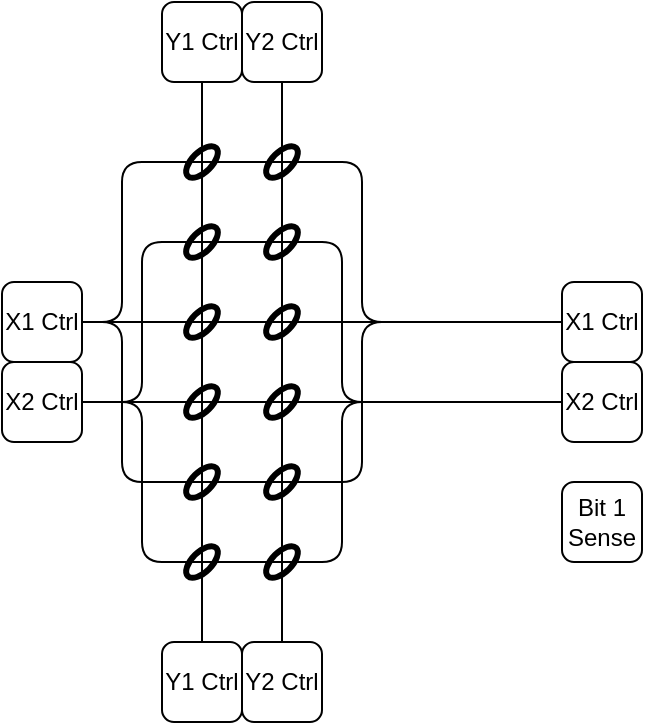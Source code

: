 <mxfile version="19.0.3" type="device"><diagram id="N9HkO4eg-SzJqna3o9Ff" name="Page-1"><mxGraphModel dx="1422" dy="865" grid="1" gridSize="10" guides="1" tooltips="1" connect="1" arrows="1" fold="1" page="1" pageScale="1" pageWidth="1654" pageHeight="1169" math="0" shadow="0"><root><mxCell id="0"/><mxCell id="1" parent="0"/><mxCell id="cpc7CO1THfFkBYGhNTmn-1" value="X1 Ctrl" style="rounded=1;whiteSpace=wrap;html=1;" vertex="1" parent="1"><mxGeometry x="280" y="420" width="40" height="40" as="geometry"/></mxCell><mxCell id="cpc7CO1THfFkBYGhNTmn-2" value="X1 Ctrl" style="rounded=1;whiteSpace=wrap;html=1;" vertex="1" parent="1"><mxGeometry x="560" y="420" width="40" height="40" as="geometry"/></mxCell><mxCell id="cpc7CO1THfFkBYGhNTmn-3" value="X2 Ctrl" style="rounded=1;whiteSpace=wrap;html=1;" vertex="1" parent="1"><mxGeometry x="280" y="460" width="40" height="40" as="geometry"/></mxCell><mxCell id="cpc7CO1THfFkBYGhNTmn-4" value="X2 Ctrl" style="rounded=1;whiteSpace=wrap;html=1;" vertex="1" parent="1"><mxGeometry x="560" y="460" width="40" height="40" as="geometry"/></mxCell><mxCell id="cpc7CO1THfFkBYGhNTmn-5" value="" style="endArrow=none;html=1;rounded=0;entryX=0;entryY=0.5;entryDx=0;entryDy=0;exitX=1;exitY=0.5;exitDx=0;exitDy=0;" edge="1" parent="1" source="cpc7CO1THfFkBYGhNTmn-1" target="cpc7CO1THfFkBYGhNTmn-2"><mxGeometry width="50" height="50" relative="1" as="geometry"><mxPoint x="320" y="300" as="sourcePoint"/><mxPoint x="750" y="420" as="targetPoint"/></mxGeometry></mxCell><mxCell id="cpc7CO1THfFkBYGhNTmn-6" value="" style="endArrow=none;html=1;rounded=0;exitX=1;exitY=0.5;exitDx=0;exitDy=0;entryX=0;entryY=0.5;entryDx=0;entryDy=0;" edge="1" parent="1" source="cpc7CO1THfFkBYGhNTmn-3" target="cpc7CO1THfFkBYGhNTmn-4"><mxGeometry width="50" height="50" relative="1" as="geometry"><mxPoint x="570" y="390" as="sourcePoint"/><mxPoint x="620" y="340" as="targetPoint"/></mxGeometry></mxCell><mxCell id="cpc7CO1THfFkBYGhNTmn-7" value="Y1 Ctrl" style="rounded=1;whiteSpace=wrap;html=1;" vertex="1" parent="1"><mxGeometry x="360" y="280" width="40" height="40" as="geometry"/></mxCell><mxCell id="cpc7CO1THfFkBYGhNTmn-8" value="Y2 Ctrl" style="rounded=1;whiteSpace=wrap;html=1;" vertex="1" parent="1"><mxGeometry x="400" y="280" width="40" height="40" as="geometry"/></mxCell><mxCell id="cpc7CO1THfFkBYGhNTmn-9" value="Y1 Ctrl" style="rounded=1;whiteSpace=wrap;html=1;" vertex="1" parent="1"><mxGeometry x="360" y="600" width="40" height="40" as="geometry"/></mxCell><mxCell id="cpc7CO1THfFkBYGhNTmn-10" value="Y2 Ctrl" style="rounded=1;whiteSpace=wrap;html=1;" vertex="1" parent="1"><mxGeometry x="400" y="600" width="40" height="40" as="geometry"/></mxCell><mxCell id="cpc7CO1THfFkBYGhNTmn-11" value="" style="endArrow=none;html=1;rounded=0;entryX=0.5;entryY=1;entryDx=0;entryDy=0;exitX=0.5;exitY=0;exitDx=0;exitDy=0;" edge="1" parent="1" source="cpc7CO1THfFkBYGhNTmn-9" target="cpc7CO1THfFkBYGhNTmn-7"><mxGeometry width="50" height="50" relative="1" as="geometry"><mxPoint x="570" y="390" as="sourcePoint"/><mxPoint x="620" y="340" as="targetPoint"/></mxGeometry></mxCell><mxCell id="cpc7CO1THfFkBYGhNTmn-12" value="" style="endArrow=none;html=1;rounded=0;entryX=0.5;entryY=1;entryDx=0;entryDy=0;exitX=0.5;exitY=0;exitDx=0;exitDy=0;" edge="1" parent="1" source="cpc7CO1THfFkBYGhNTmn-10" target="cpc7CO1THfFkBYGhNTmn-8"><mxGeometry width="50" height="50" relative="1" as="geometry"><mxPoint x="570" y="390" as="sourcePoint"/><mxPoint x="620" y="340" as="targetPoint"/></mxGeometry></mxCell><mxCell id="cpc7CO1THfFkBYGhNTmn-41" value="" style="endArrow=none;html=1;rounded=1;entryX=0;entryY=0.5;entryDx=0;entryDy=0;" edge="1" parent="1" target="cpc7CO1THfFkBYGhNTmn-4"><mxGeometry width="50" height="50" relative="1" as="geometry"><mxPoint x="320" y="480" as="sourcePoint"/><mxPoint x="450" y="430" as="targetPoint"/><Array as="points"><mxPoint x="350" y="480"/><mxPoint x="350" y="400"/><mxPoint x="450" y="400"/><mxPoint x="450" y="480"/></Array></mxGeometry></mxCell><mxCell id="cpc7CO1THfFkBYGhNTmn-42" value="" style="endArrow=none;html=1;rounded=1;entryX=0;entryY=0.5;entryDx=0;entryDy=0;" edge="1" parent="1" target="cpc7CO1THfFkBYGhNTmn-2"><mxGeometry width="50" height="50" relative="1" as="geometry"><mxPoint x="320" y="440" as="sourcePoint"/><mxPoint x="470" y="450" as="targetPoint"/><Array as="points"><mxPoint x="340" y="440"/><mxPoint x="340" y="360"/><mxPoint x="460" y="360"/><mxPoint x="460" y="440"/></Array></mxGeometry></mxCell><mxCell id="cpc7CO1THfFkBYGhNTmn-52" value="" style="ellipse;whiteSpace=wrap;html=1;fillColor=none;direction=west;rotation=45;strokeWidth=3;" vertex="1" parent="1"><mxGeometry x="375" y="430" width="10" height="20" as="geometry"/></mxCell><mxCell id="cpc7CO1THfFkBYGhNTmn-53" value="" style="ellipse;whiteSpace=wrap;html=1;fillColor=none;direction=west;rotation=45;strokeWidth=3;" vertex="1" parent="1"><mxGeometry x="375" y="390" width="10" height="20" as="geometry"/></mxCell><mxCell id="cpc7CO1THfFkBYGhNTmn-54" value="" style="ellipse;whiteSpace=wrap;html=1;fillColor=none;direction=west;rotation=45;strokeWidth=3;" vertex="1" parent="1"><mxGeometry x="415" y="430" width="10" height="20" as="geometry"/></mxCell><mxCell id="cpc7CO1THfFkBYGhNTmn-55" value="" style="ellipse;whiteSpace=wrap;html=1;fillColor=none;direction=west;rotation=45;strokeWidth=3;" vertex="1" parent="1"><mxGeometry x="415" y="390" width="10" height="20" as="geometry"/></mxCell><mxCell id="cpc7CO1THfFkBYGhNTmn-56" value="" style="ellipse;whiteSpace=wrap;html=1;fillColor=none;direction=west;rotation=45;strokeWidth=3;" vertex="1" parent="1"><mxGeometry x="375" y="470" width="10" height="20" as="geometry"/></mxCell><mxCell id="cpc7CO1THfFkBYGhNTmn-57" value="" style="ellipse;whiteSpace=wrap;html=1;fillColor=none;direction=west;rotation=45;strokeWidth=3;" vertex="1" parent="1"><mxGeometry x="415" y="470" width="10" height="20" as="geometry"/></mxCell><mxCell id="cpc7CO1THfFkBYGhNTmn-58" value="" style="ellipse;whiteSpace=wrap;html=1;fillColor=none;direction=west;rotation=45;strokeWidth=3;" vertex="1" parent="1"><mxGeometry x="375" y="350" width="10" height="20" as="geometry"/></mxCell><mxCell id="cpc7CO1THfFkBYGhNTmn-59" value="" style="ellipse;whiteSpace=wrap;html=1;fillColor=none;direction=west;rotation=45;strokeWidth=3;" vertex="1" parent="1"><mxGeometry x="415" y="350" width="10" height="20" as="geometry"/></mxCell><mxCell id="cpc7CO1THfFkBYGhNTmn-60" value="" style="ellipse;whiteSpace=wrap;html=1;fillColor=none;direction=west;rotation=45;strokeWidth=3;" vertex="1" parent="1"><mxGeometry x="375" y="550" width="10" height="20" as="geometry"/></mxCell><mxCell id="cpc7CO1THfFkBYGhNTmn-61" value="" style="ellipse;whiteSpace=wrap;html=1;fillColor=none;direction=west;rotation=45;strokeWidth=3;" vertex="1" parent="1"><mxGeometry x="415" y="550" width="10" height="20" as="geometry"/></mxCell><mxCell id="cpc7CO1THfFkBYGhNTmn-62" value="" style="ellipse;whiteSpace=wrap;html=1;fillColor=none;direction=west;rotation=45;strokeWidth=3;" vertex="1" parent="1"><mxGeometry x="375" y="510" width="10" height="20" as="geometry"/></mxCell><mxCell id="cpc7CO1THfFkBYGhNTmn-63" value="" style="ellipse;whiteSpace=wrap;html=1;fillColor=none;direction=west;rotation=45;strokeWidth=3;" vertex="1" parent="1"><mxGeometry x="415" y="510" width="10" height="20" as="geometry"/></mxCell><mxCell id="cpc7CO1THfFkBYGhNTmn-64" value="" style="endArrow=none;html=1;rounded=1;exitX=1;exitY=0.5;exitDx=0;exitDy=0;entryX=0;entryY=0.5;entryDx=0;entryDy=0;" edge="1" parent="1" source="cpc7CO1THfFkBYGhNTmn-3" target="cpc7CO1THfFkBYGhNTmn-4"><mxGeometry width="50" height="50" relative="1" as="geometry"><mxPoint x="440" y="500" as="sourcePoint"/><mxPoint x="490" y="450" as="targetPoint"/><Array as="points"><mxPoint x="350" y="480"/><mxPoint x="350" y="560"/><mxPoint x="450" y="560"/><mxPoint x="450" y="480"/></Array></mxGeometry></mxCell><mxCell id="cpc7CO1THfFkBYGhNTmn-65" value="" style="endArrow=none;html=1;rounded=1;exitX=1;exitY=0.5;exitDx=0;exitDy=0;entryX=0;entryY=0.5;entryDx=0;entryDy=0;" edge="1" parent="1" source="cpc7CO1THfFkBYGhNTmn-1" target="cpc7CO1THfFkBYGhNTmn-2"><mxGeometry width="50" height="50" relative="1" as="geometry"><mxPoint x="440" y="500" as="sourcePoint"/><mxPoint x="490" y="450" as="targetPoint"/><Array as="points"><mxPoint x="340" y="440"/><mxPoint x="340" y="520"/><mxPoint x="460" y="520"/><mxPoint x="460" y="440"/></Array></mxGeometry></mxCell><mxCell id="cpc7CO1THfFkBYGhNTmn-67" value="Bit 1&lt;br&gt;Sense" style="rounded=1;whiteSpace=wrap;html=1;strokeWidth=1;fillColor=default;" vertex="1" parent="1"><mxGeometry x="560" y="520" width="40" height="40" as="geometry"/></mxCell></root></mxGraphModel></diagram></mxfile>